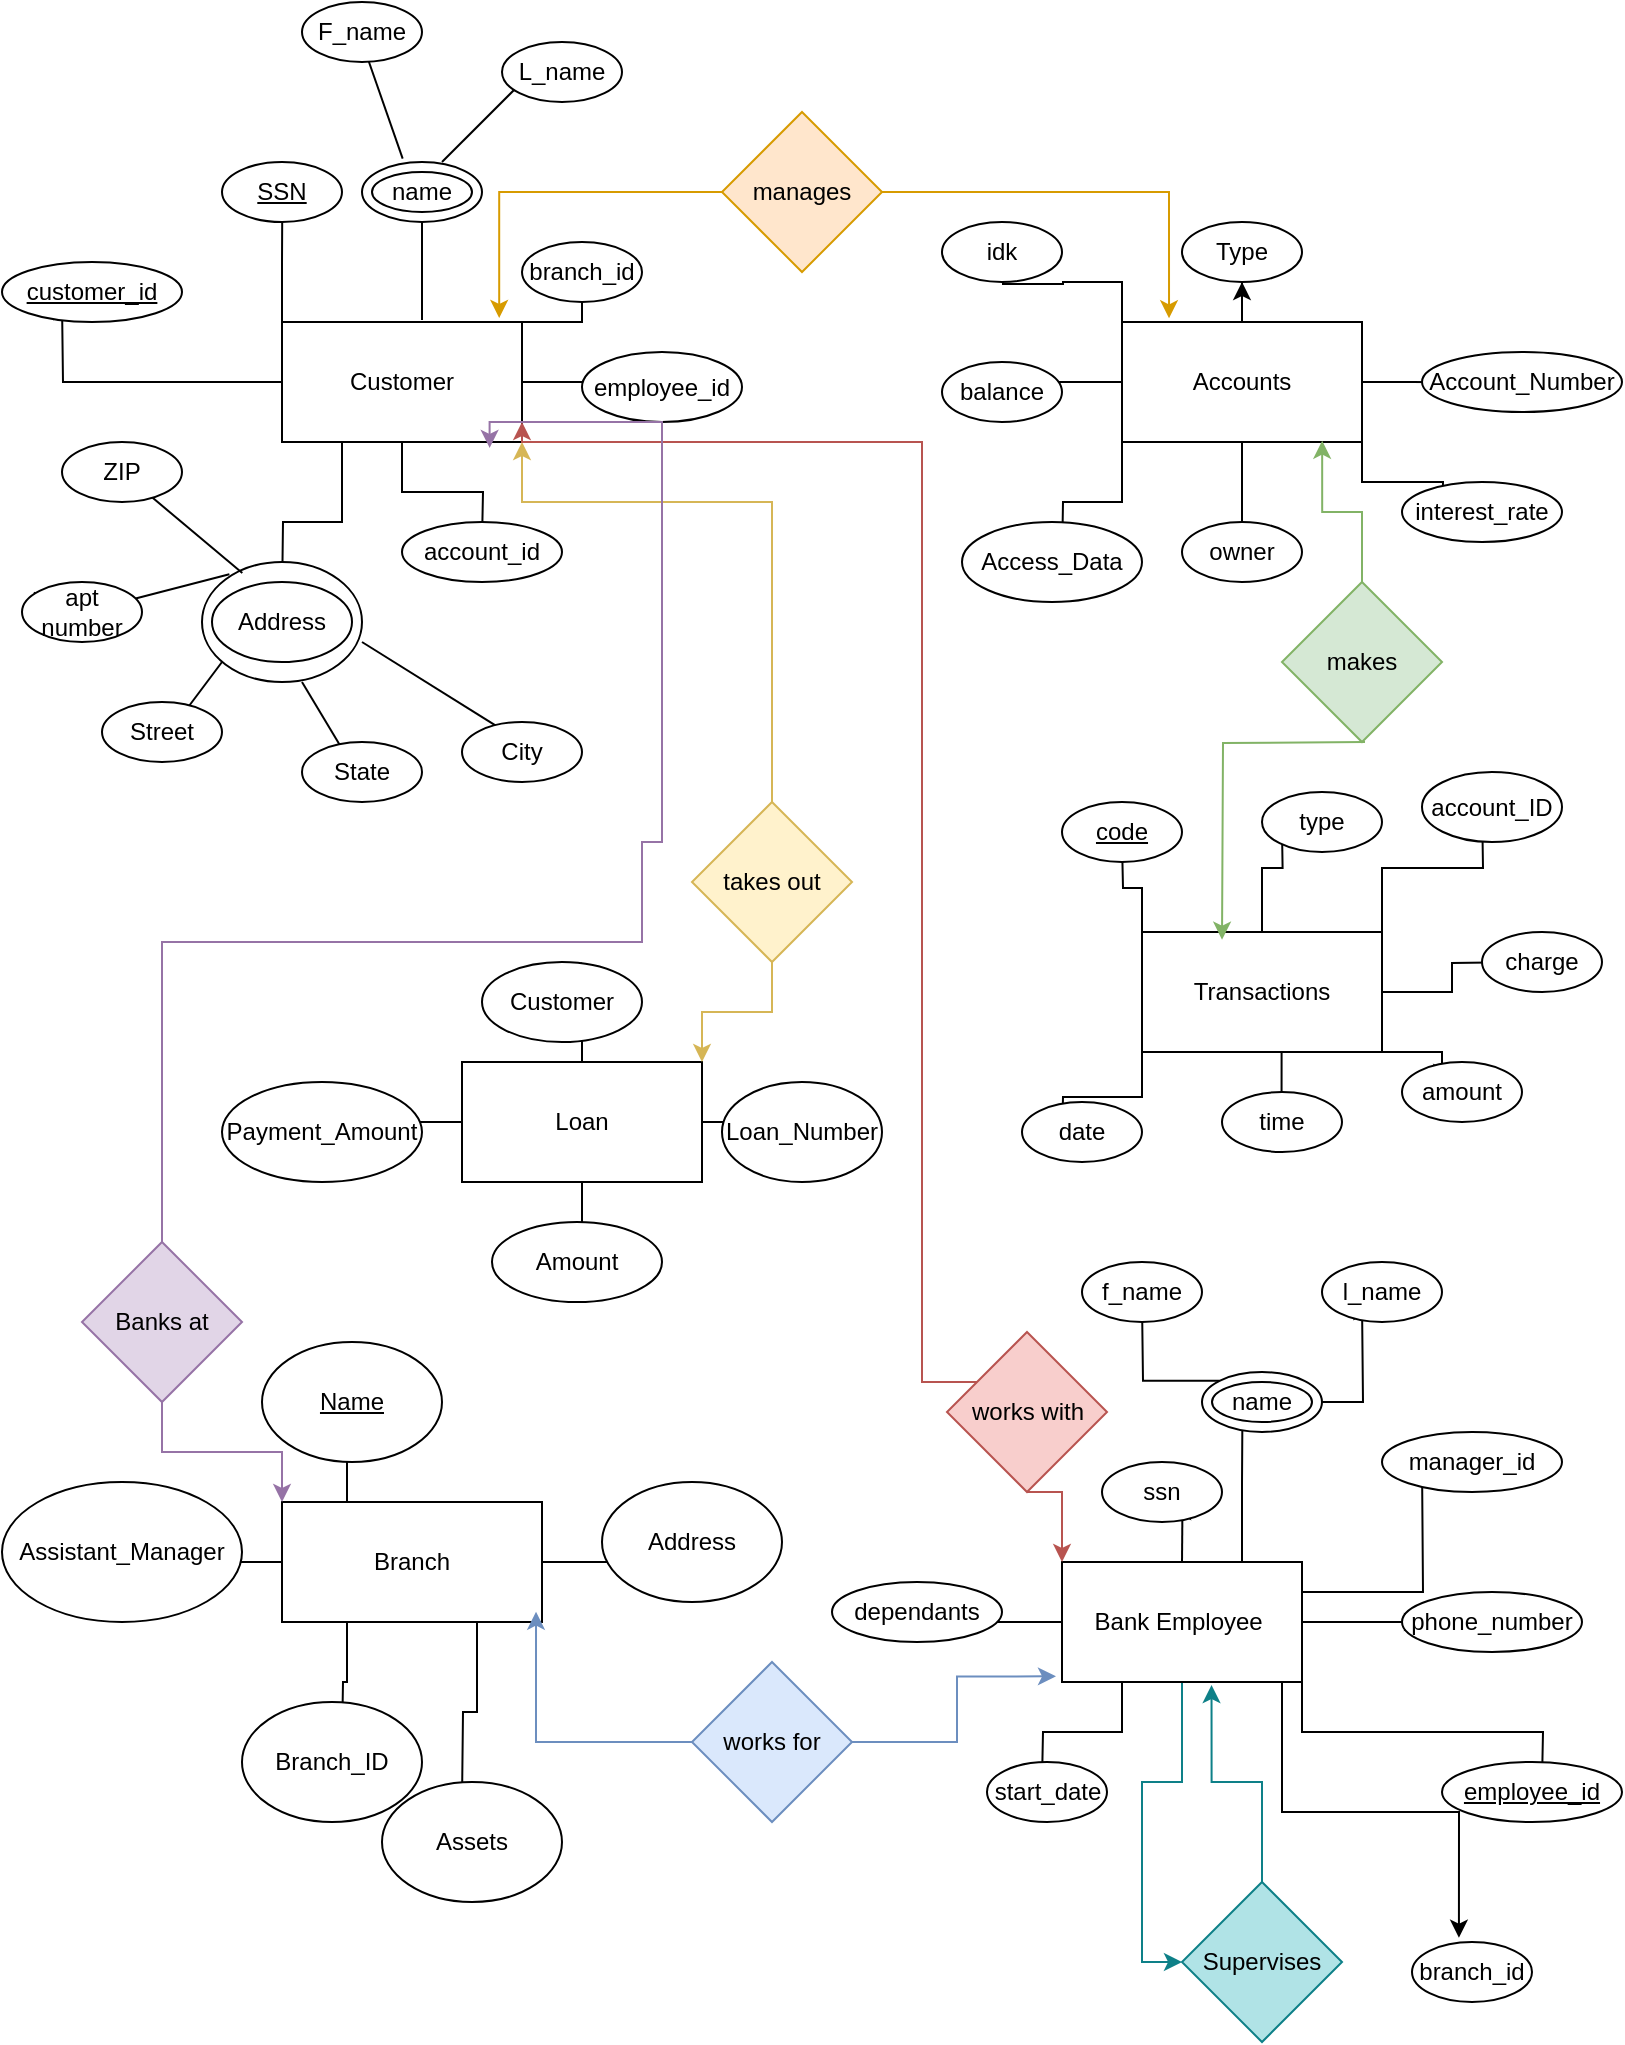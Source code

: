 <mxfile version="24.7.16">
  <diagram id="R2lEEEUBdFMjLlhIrx00" name="Page-1">
    <mxGraphModel dx="2246" dy="1334" grid="1" gridSize="10" guides="1" tooltips="1" connect="1" arrows="1" fold="1" page="1" pageScale="1" pageWidth="850" pageHeight="1100" math="0" shadow="0" extFonts="Permanent Marker^https://fonts.googleapis.com/css?family=Permanent+Marker">
      <root>
        <mxCell id="0" />
        <mxCell id="1" parent="0" />
        <mxCell id="5akL8J__5tLQ-3nfP9_9-7" style="edgeStyle=orthogonalEdgeStyle;rounded=0;orthogonalLoop=1;jettySize=auto;html=1;exitX=0;exitY=0;exitDx=0;exitDy=0;" parent="1" source="5akL8J__5tLQ-3nfP9_9-1" edge="1">
          <mxGeometry relative="1" as="geometry">
            <mxPoint x="140.143" y="170" as="targetPoint" />
          </mxGeometry>
        </mxCell>
        <mxCell id="5akL8J__5tLQ-3nfP9_9-18" style="edgeStyle=orthogonalEdgeStyle;rounded=0;orthogonalLoop=1;jettySize=auto;html=1;exitX=0.25;exitY=1;exitDx=0;exitDy=0;" parent="1" source="5akL8J__5tLQ-3nfP9_9-1" edge="1">
          <mxGeometry relative="1" as="geometry">
            <mxPoint x="140" y="370" as="targetPoint" />
          </mxGeometry>
        </mxCell>
        <mxCell id="1YIZdGSLFvmXqeBmiNaD-82" style="edgeStyle=orthogonalEdgeStyle;rounded=0;orthogonalLoop=1;jettySize=auto;html=1;exitX=0.5;exitY=1;exitDx=0;exitDy=0;" edge="1" parent="1" source="5akL8J__5tLQ-3nfP9_9-1">
          <mxGeometry relative="1" as="geometry">
            <mxPoint x="240" y="340" as="targetPoint" />
          </mxGeometry>
        </mxCell>
        <mxCell id="1YIZdGSLFvmXqeBmiNaD-84" style="edgeStyle=orthogonalEdgeStyle;rounded=0;orthogonalLoop=1;jettySize=auto;html=1;exitX=0;exitY=0.5;exitDx=0;exitDy=0;" edge="1" parent="1" source="5akL8J__5tLQ-3nfP9_9-1">
          <mxGeometry relative="1" as="geometry">
            <mxPoint x="30" y="220" as="targetPoint" />
          </mxGeometry>
        </mxCell>
        <mxCell id="1YIZdGSLFvmXqeBmiNaD-86" style="edgeStyle=orthogonalEdgeStyle;rounded=0;orthogonalLoop=1;jettySize=auto;html=1;exitX=1;exitY=0;exitDx=0;exitDy=0;" edge="1" parent="1" source="5akL8J__5tLQ-3nfP9_9-1">
          <mxGeometry relative="1" as="geometry">
            <mxPoint x="290" y="210" as="targetPoint" />
          </mxGeometry>
        </mxCell>
        <mxCell id="1YIZdGSLFvmXqeBmiNaD-88" style="edgeStyle=orthogonalEdgeStyle;rounded=0;orthogonalLoop=1;jettySize=auto;html=1;exitX=1;exitY=0.5;exitDx=0;exitDy=0;" edge="1" parent="1" source="5akL8J__5tLQ-3nfP9_9-1">
          <mxGeometry relative="1" as="geometry">
            <mxPoint x="320" y="259.818" as="targetPoint" />
          </mxGeometry>
        </mxCell>
        <mxCell id="5akL8J__5tLQ-3nfP9_9-1" value="Customer" style="rounded=0;whiteSpace=wrap;html=1;" parent="1" vertex="1">
          <mxGeometry x="140" y="230" width="120" height="60" as="geometry" />
        </mxCell>
        <mxCell id="1YIZdGSLFvmXqeBmiNaD-19" style="edgeStyle=orthogonalEdgeStyle;rounded=0;orthogonalLoop=1;jettySize=auto;html=1;exitX=0.5;exitY=0;exitDx=0;exitDy=0;" edge="1" parent="1" source="5akL8J__5tLQ-3nfP9_9-17">
          <mxGeometry relative="1" as="geometry">
            <mxPoint x="620.043" y="190" as="targetPoint" />
          </mxGeometry>
        </mxCell>
        <mxCell id="1YIZdGSLFvmXqeBmiNaD-20" style="edgeStyle=orthogonalEdgeStyle;rounded=0;orthogonalLoop=1;jettySize=auto;html=1;exitX=1;exitY=0.5;exitDx=0;exitDy=0;" edge="1" parent="1" source="5akL8J__5tLQ-3nfP9_9-2">
          <mxGeometry relative="1" as="geometry">
            <mxPoint x="730" y="260.149" as="targetPoint" />
          </mxGeometry>
        </mxCell>
        <mxCell id="1YIZdGSLFvmXqeBmiNaD-22" style="edgeStyle=orthogonalEdgeStyle;rounded=0;orthogonalLoop=1;jettySize=auto;html=1;exitX=1;exitY=1;exitDx=0;exitDy=0;" edge="1" parent="1" source="5akL8J__5tLQ-3nfP9_9-2">
          <mxGeometry relative="1" as="geometry">
            <mxPoint x="720" y="330" as="targetPoint" />
          </mxGeometry>
        </mxCell>
        <mxCell id="1YIZdGSLFvmXqeBmiNaD-23" style="edgeStyle=orthogonalEdgeStyle;rounded=0;orthogonalLoop=1;jettySize=auto;html=1;exitX=0;exitY=0.5;exitDx=0;exitDy=0;" edge="1" parent="1" source="5akL8J__5tLQ-3nfP9_9-2">
          <mxGeometry relative="1" as="geometry">
            <mxPoint x="500" y="260.149" as="targetPoint" />
          </mxGeometry>
        </mxCell>
        <mxCell id="1YIZdGSLFvmXqeBmiNaD-24" style="edgeStyle=orthogonalEdgeStyle;rounded=0;orthogonalLoop=1;jettySize=auto;html=1;exitX=0;exitY=1;exitDx=0;exitDy=0;" edge="1" parent="1" source="5akL8J__5tLQ-3nfP9_9-2">
          <mxGeometry relative="1" as="geometry">
            <mxPoint x="530" y="350" as="targetPoint" />
          </mxGeometry>
        </mxCell>
        <mxCell id="1YIZdGSLFvmXqeBmiNaD-35" style="edgeStyle=orthogonalEdgeStyle;rounded=0;orthogonalLoop=1;jettySize=auto;html=1;exitX=0;exitY=0;exitDx=0;exitDy=0;" edge="1" parent="1" source="5akL8J__5tLQ-3nfP9_9-2">
          <mxGeometry relative="1" as="geometry">
            <mxPoint x="500" y="190" as="targetPoint" />
          </mxGeometry>
        </mxCell>
        <mxCell id="5akL8J__5tLQ-3nfP9_9-2" value="Accounts" style="rounded=0;whiteSpace=wrap;html=1;" parent="1" vertex="1">
          <mxGeometry x="560" y="230" width="120" height="60" as="geometry" />
        </mxCell>
        <mxCell id="1YIZdGSLFvmXqeBmiNaD-37" style="edgeStyle=orthogonalEdgeStyle;rounded=0;orthogonalLoop=1;jettySize=auto;html=1;exitX=0.5;exitY=0;exitDx=0;exitDy=0;" edge="1" parent="1" source="5akL8J__5tLQ-3nfP9_9-3">
          <mxGeometry relative="1" as="geometry">
            <mxPoint x="639.774" y="470" as="targetPoint" />
          </mxGeometry>
        </mxCell>
        <mxCell id="1YIZdGSLFvmXqeBmiNaD-38" style="edgeStyle=orthogonalEdgeStyle;rounded=0;orthogonalLoop=1;jettySize=auto;html=1;exitX=1;exitY=0.5;exitDx=0;exitDy=0;" edge="1" parent="1" source="5akL8J__5tLQ-3nfP9_9-3">
          <mxGeometry relative="1" as="geometry">
            <mxPoint x="760" y="549.968" as="targetPoint" />
          </mxGeometry>
        </mxCell>
        <mxCell id="1YIZdGSLFvmXqeBmiNaD-39" style="edgeStyle=orthogonalEdgeStyle;rounded=0;orthogonalLoop=1;jettySize=auto;html=1;exitX=0.5;exitY=1;exitDx=0;exitDy=0;" edge="1" parent="1" source="5akL8J__5tLQ-3nfP9_9-3">
          <mxGeometry relative="1" as="geometry">
            <mxPoint x="639.774" y="630.0" as="targetPoint" />
          </mxGeometry>
        </mxCell>
        <mxCell id="1YIZdGSLFvmXqeBmiNaD-41" style="edgeStyle=orthogonalEdgeStyle;rounded=0;orthogonalLoop=1;jettySize=auto;html=1;exitX=0;exitY=0;exitDx=0;exitDy=0;" edge="1" parent="1" source="5akL8J__5tLQ-3nfP9_9-3">
          <mxGeometry relative="1" as="geometry">
            <mxPoint x="560" y="490" as="targetPoint" />
          </mxGeometry>
        </mxCell>
        <mxCell id="1YIZdGSLFvmXqeBmiNaD-42" style="edgeStyle=orthogonalEdgeStyle;rounded=0;orthogonalLoop=1;jettySize=auto;html=1;exitX=1;exitY=0;exitDx=0;exitDy=0;" edge="1" parent="1" source="5akL8J__5tLQ-3nfP9_9-3">
          <mxGeometry relative="1" as="geometry">
            <mxPoint x="740" y="470" as="targetPoint" />
          </mxGeometry>
        </mxCell>
        <mxCell id="1YIZdGSLFvmXqeBmiNaD-47" style="edgeStyle=orthogonalEdgeStyle;rounded=0;orthogonalLoop=1;jettySize=auto;html=1;exitX=1;exitY=1;exitDx=0;exitDy=0;" edge="1" parent="1" source="5akL8J__5tLQ-3nfP9_9-3">
          <mxGeometry relative="1" as="geometry">
            <mxPoint x="720" y="610" as="targetPoint" />
          </mxGeometry>
        </mxCell>
        <mxCell id="1YIZdGSLFvmXqeBmiNaD-50" style="edgeStyle=orthogonalEdgeStyle;rounded=0;orthogonalLoop=1;jettySize=auto;html=1;exitX=0;exitY=1;exitDx=0;exitDy=0;" edge="1" parent="1" source="5akL8J__5tLQ-3nfP9_9-3">
          <mxGeometry relative="1" as="geometry">
            <mxPoint x="530" y="640" as="targetPoint" />
          </mxGeometry>
        </mxCell>
        <mxCell id="5akL8J__5tLQ-3nfP9_9-3" value="Transactions" style="rounded=0;whiteSpace=wrap;html=1;" parent="1" vertex="1">
          <mxGeometry x="570" y="535" width="120" height="60" as="geometry" />
        </mxCell>
        <mxCell id="1YIZdGSLFvmXqeBmiNaD-11" style="edgeStyle=orthogonalEdgeStyle;rounded=0;orthogonalLoop=1;jettySize=auto;html=1;exitX=0.5;exitY=0;exitDx=0;exitDy=0;" edge="1" parent="1" source="5akL8J__5tLQ-3nfP9_9-4">
          <mxGeometry relative="1" as="geometry">
            <mxPoint x="289.814" y="550" as="targetPoint" />
          </mxGeometry>
        </mxCell>
        <mxCell id="1YIZdGSLFvmXqeBmiNaD-13" style="edgeStyle=orthogonalEdgeStyle;rounded=0;orthogonalLoop=1;jettySize=auto;html=1;exitX=1;exitY=0.5;exitDx=0;exitDy=0;" edge="1" parent="1" source="5akL8J__5tLQ-3nfP9_9-4">
          <mxGeometry relative="1" as="geometry">
            <mxPoint x="400" y="629.789" as="targetPoint" />
          </mxGeometry>
        </mxCell>
        <mxCell id="1YIZdGSLFvmXqeBmiNaD-15" style="edgeStyle=orthogonalEdgeStyle;rounded=0;orthogonalLoop=1;jettySize=auto;html=1;exitX=0.5;exitY=1;exitDx=0;exitDy=0;" edge="1" parent="1" source="5akL8J__5tLQ-3nfP9_9-4">
          <mxGeometry relative="1" as="geometry">
            <mxPoint x="289.765" y="710" as="targetPoint" />
          </mxGeometry>
        </mxCell>
        <mxCell id="1YIZdGSLFvmXqeBmiNaD-17" style="edgeStyle=orthogonalEdgeStyle;rounded=0;orthogonalLoop=1;jettySize=auto;html=1;exitX=0;exitY=0.5;exitDx=0;exitDy=0;" edge="1" parent="1" source="5akL8J__5tLQ-3nfP9_9-4">
          <mxGeometry relative="1" as="geometry">
            <mxPoint x="180" y="630.143" as="targetPoint" />
          </mxGeometry>
        </mxCell>
        <mxCell id="5akL8J__5tLQ-3nfP9_9-4" value="Loan" style="rounded=0;whiteSpace=wrap;html=1;" parent="1" vertex="1">
          <mxGeometry x="230" y="600" width="120" height="60" as="geometry" />
        </mxCell>
        <mxCell id="1YIZdGSLFvmXqeBmiNaD-1" style="edgeStyle=orthogonalEdgeStyle;rounded=0;orthogonalLoop=1;jettySize=auto;html=1;exitX=0.25;exitY=1;exitDx=0;exitDy=0;" edge="1" parent="1" source="5akL8J__5tLQ-3nfP9_9-5">
          <mxGeometry relative="1" as="geometry">
            <mxPoint x="170" y="940" as="targetPoint" />
          </mxGeometry>
        </mxCell>
        <mxCell id="1YIZdGSLFvmXqeBmiNaD-3" style="edgeStyle=orthogonalEdgeStyle;rounded=0;orthogonalLoop=1;jettySize=auto;html=1;exitX=0.75;exitY=1;exitDx=0;exitDy=0;" edge="1" parent="1" source="5akL8J__5tLQ-3nfP9_9-5">
          <mxGeometry relative="1" as="geometry">
            <mxPoint x="230" y="970" as="targetPoint" />
          </mxGeometry>
        </mxCell>
        <mxCell id="1YIZdGSLFvmXqeBmiNaD-5" style="edgeStyle=orthogonalEdgeStyle;rounded=0;orthogonalLoop=1;jettySize=auto;html=1;exitX=0.25;exitY=0;exitDx=0;exitDy=0;" edge="1" parent="1" source="5akL8J__5tLQ-3nfP9_9-5">
          <mxGeometry relative="1" as="geometry">
            <mxPoint x="169.814" y="770.0" as="targetPoint" />
          </mxGeometry>
        </mxCell>
        <mxCell id="1YIZdGSLFvmXqeBmiNaD-7" style="edgeStyle=orthogonalEdgeStyle;rounded=0;orthogonalLoop=1;jettySize=auto;html=1;exitX=1;exitY=0.5;exitDx=0;exitDy=0;" edge="1" parent="1" source="5akL8J__5tLQ-3nfP9_9-5">
          <mxGeometry relative="1" as="geometry">
            <mxPoint x="320" y="849.977" as="targetPoint" />
          </mxGeometry>
        </mxCell>
        <mxCell id="1YIZdGSLFvmXqeBmiNaD-9" style="edgeStyle=orthogonalEdgeStyle;rounded=0;orthogonalLoop=1;jettySize=auto;html=1;exitX=0;exitY=0.5;exitDx=0;exitDy=0;" edge="1" parent="1" source="5akL8J__5tLQ-3nfP9_9-5">
          <mxGeometry relative="1" as="geometry">
            <mxPoint x="90" y="849.905" as="targetPoint" />
          </mxGeometry>
        </mxCell>
        <mxCell id="5akL8J__5tLQ-3nfP9_9-5" value="Branch" style="rounded=0;whiteSpace=wrap;html=1;" parent="1" vertex="1">
          <mxGeometry x="140" y="820" width="130" height="60" as="geometry" />
        </mxCell>
        <mxCell id="1YIZdGSLFvmXqeBmiNaD-57" style="edgeStyle=orthogonalEdgeStyle;rounded=0;orthogonalLoop=1;jettySize=auto;html=1;exitX=0.75;exitY=0;exitDx=0;exitDy=0;" edge="1" parent="1" source="5akL8J__5tLQ-3nfP9_9-6">
          <mxGeometry relative="1" as="geometry">
            <mxPoint x="620.25" y="770" as="targetPoint" />
          </mxGeometry>
        </mxCell>
        <mxCell id="1YIZdGSLFvmXqeBmiNaD-58" style="edgeStyle=orthogonalEdgeStyle;rounded=0;orthogonalLoop=1;jettySize=auto;html=1;exitX=0.5;exitY=0;exitDx=0;exitDy=0;" edge="1" parent="1" source="5akL8J__5tLQ-3nfP9_9-6">
          <mxGeometry relative="1" as="geometry">
            <mxPoint x="590.25" y="820" as="targetPoint" />
          </mxGeometry>
        </mxCell>
        <mxCell id="1YIZdGSLFvmXqeBmiNaD-70" style="edgeStyle=orthogonalEdgeStyle;rounded=0;orthogonalLoop=1;jettySize=auto;html=1;exitX=1;exitY=0.25;exitDx=0;exitDy=0;" edge="1" parent="1" source="5akL8J__5tLQ-3nfP9_9-6">
          <mxGeometry relative="1" as="geometry">
            <mxPoint x="710" y="800" as="targetPoint" />
          </mxGeometry>
        </mxCell>
        <mxCell id="1YIZdGSLFvmXqeBmiNaD-73" style="edgeStyle=orthogonalEdgeStyle;rounded=0;orthogonalLoop=1;jettySize=auto;html=1;exitX=1;exitY=0.5;exitDx=0;exitDy=0;" edge="1" parent="1" source="5akL8J__5tLQ-3nfP9_9-6">
          <mxGeometry relative="1" as="geometry">
            <mxPoint x="710" y="880" as="targetPoint" />
          </mxGeometry>
        </mxCell>
        <mxCell id="1YIZdGSLFvmXqeBmiNaD-114" style="edgeStyle=orthogonalEdgeStyle;rounded=0;orthogonalLoop=1;jettySize=auto;html=1;exitX=1;exitY=1;exitDx=0;exitDy=0;" edge="1" parent="1" source="5akL8J__5tLQ-3nfP9_9-6">
          <mxGeometry relative="1" as="geometry">
            <mxPoint x="770" y="960" as="targetPoint" />
          </mxGeometry>
        </mxCell>
        <mxCell id="1YIZdGSLFvmXqeBmiNaD-120" style="edgeStyle=orthogonalEdgeStyle;rounded=0;orthogonalLoop=1;jettySize=auto;html=1;exitX=0;exitY=0.5;exitDx=0;exitDy=0;" edge="1" parent="1" source="5akL8J__5tLQ-3nfP9_9-6">
          <mxGeometry relative="1" as="geometry">
            <mxPoint x="470" y="879.849" as="targetPoint" />
          </mxGeometry>
        </mxCell>
        <mxCell id="1YIZdGSLFvmXqeBmiNaD-122" style="edgeStyle=orthogonalEdgeStyle;rounded=0;orthogonalLoop=1;jettySize=auto;html=1;exitX=0.25;exitY=1;exitDx=0;exitDy=0;" edge="1" parent="1" source="5akL8J__5tLQ-3nfP9_9-6">
          <mxGeometry relative="1" as="geometry">
            <mxPoint x="520" y="960" as="targetPoint" />
          </mxGeometry>
        </mxCell>
        <mxCell id="1YIZdGSLFvmXqeBmiNaD-123" style="edgeStyle=orthogonalEdgeStyle;rounded=0;orthogonalLoop=1;jettySize=auto;html=1;exitX=0.5;exitY=1;exitDx=0;exitDy=0;entryX=0;entryY=0.5;entryDx=0;entryDy=0;fillColor=#b0e3e6;strokeColor=#0e8088;" edge="1" parent="1" source="5akL8J__5tLQ-3nfP9_9-6" target="1YIZdGSLFvmXqeBmiNaD-117">
          <mxGeometry relative="1" as="geometry" />
        </mxCell>
        <mxCell id="5akL8J__5tLQ-3nfP9_9-6" value="Bank Employee&amp;nbsp;" style="rounded=0;whiteSpace=wrap;html=1;" parent="1" vertex="1">
          <mxGeometry x="530" y="850" width="120" height="60" as="geometry" />
        </mxCell>
        <mxCell id="5akL8J__5tLQ-3nfP9_9-9" value="&lt;u&gt;SSN&lt;/u&gt;" style="ellipse;whiteSpace=wrap;html=1;" parent="1" vertex="1">
          <mxGeometry x="110" y="150" width="60" height="30" as="geometry" />
        </mxCell>
        <mxCell id="5akL8J__5tLQ-3nfP9_9-10" value="" style="endArrow=none;html=1;rounded=0;" parent="1" edge="1">
          <mxGeometry width="50" height="50" relative="1" as="geometry">
            <mxPoint x="210" y="229" as="sourcePoint" />
            <mxPoint x="210" y="170" as="targetPoint" />
          </mxGeometry>
        </mxCell>
        <mxCell id="5akL8J__5tLQ-3nfP9_9-12" value="name" style="ellipse;whiteSpace=wrap;html=1;" parent="1" vertex="1">
          <mxGeometry x="180" y="150" width="60" height="30" as="geometry" />
        </mxCell>
        <mxCell id="5akL8J__5tLQ-3nfP9_9-13" value="" style="endArrow=none;html=1;rounded=0;" parent="1" edge="1">
          <mxGeometry width="50" height="50" relative="1" as="geometry">
            <mxPoint x="220" y="150" as="sourcePoint" />
            <mxPoint x="270" y="100" as="targetPoint" />
          </mxGeometry>
        </mxCell>
        <mxCell id="5akL8J__5tLQ-3nfP9_9-14" value="" style="endArrow=none;html=1;rounded=0;exitX=0.339;exitY=-0.056;exitDx=0;exitDy=0;exitPerimeter=0;" parent="1" source="5akL8J__5tLQ-3nfP9_9-12" edge="1">
          <mxGeometry width="50" height="50" relative="1" as="geometry">
            <mxPoint x="190" y="150" as="sourcePoint" />
            <mxPoint x="180" y="90" as="targetPoint" />
          </mxGeometry>
        </mxCell>
        <mxCell id="5akL8J__5tLQ-3nfP9_9-16" value="F_name" style="ellipse;whiteSpace=wrap;html=1;" parent="1" vertex="1">
          <mxGeometry x="150" y="70" width="60" height="30" as="geometry" />
        </mxCell>
        <mxCell id="5akL8J__5tLQ-3nfP9_9-19" value="Address" style="ellipse;whiteSpace=wrap;html=1;" parent="1" vertex="1">
          <mxGeometry x="100" y="350" width="80" height="60" as="geometry" />
        </mxCell>
        <mxCell id="5akL8J__5tLQ-3nfP9_9-20" value="" style="endArrow=none;html=1;rounded=0;exitX=0.252;exitY=0.092;exitDx=0;exitDy=0;exitPerimeter=0;" parent="1" source="5akL8J__5tLQ-3nfP9_9-21" edge="1">
          <mxGeometry width="50" height="50" relative="1" as="geometry">
            <mxPoint x="60" y="370" as="sourcePoint" />
            <mxPoint x="60" y="310" as="targetPoint" />
          </mxGeometry>
        </mxCell>
        <mxCell id="5akL8J__5tLQ-3nfP9_9-22" value="" style="endArrow=none;html=1;rounded=0;exitX=0.252;exitY=0.092;exitDx=0;exitDy=0;exitPerimeter=0;" parent="1" source="5akL8J__5tLQ-3nfP9_9-19" target="5akL8J__5tLQ-3nfP9_9-21" edge="1">
          <mxGeometry width="50" height="50" relative="1" as="geometry">
            <mxPoint x="110" y="357" as="sourcePoint" />
            <mxPoint x="60" y="310" as="targetPoint" />
          </mxGeometry>
        </mxCell>
        <mxCell id="5akL8J__5tLQ-3nfP9_9-21" value="ZIP" style="ellipse;whiteSpace=wrap;html=1;" parent="1" vertex="1">
          <mxGeometry x="30" y="290" width="60" height="30" as="geometry" />
        </mxCell>
        <mxCell id="5akL8J__5tLQ-3nfP9_9-23" value="" style="endArrow=none;html=1;rounded=0;entryX=0.171;entryY=0.102;entryDx=0;entryDy=0;entryPerimeter=0;" parent="1" source="5akL8J__5tLQ-3nfP9_9-25" target="5akL8J__5tLQ-3nfP9_9-19" edge="1">
          <mxGeometry width="50" height="50" relative="1" as="geometry">
            <mxPoint x="40" y="380" as="sourcePoint" />
            <mxPoint x="90" y="365" as="targetPoint" />
          </mxGeometry>
        </mxCell>
        <mxCell id="5akL8J__5tLQ-3nfP9_9-26" value="" style="endArrow=none;html=1;rounded=0;entryX=0.098;entryY=0.175;entryDx=0;entryDy=0;entryPerimeter=0;" parent="1" target="5akL8J__5tLQ-3nfP9_9-25" edge="1">
          <mxGeometry width="50" height="50" relative="1" as="geometry">
            <mxPoint x="40" y="380" as="sourcePoint" />
            <mxPoint x="92" y="364" as="targetPoint" />
          </mxGeometry>
        </mxCell>
        <mxCell id="5akL8J__5tLQ-3nfP9_9-25" value="apt&lt;div&gt;number&lt;/div&gt;" style="ellipse;whiteSpace=wrap;html=1;" parent="1" vertex="1">
          <mxGeometry x="10" y="360" width="60" height="30" as="geometry" />
        </mxCell>
        <mxCell id="5akL8J__5tLQ-3nfP9_9-27" value="" style="endArrow=none;html=1;rounded=0;" parent="1" edge="1">
          <mxGeometry width="50" height="50" relative="1" as="geometry">
            <mxPoint x="80" y="440" as="sourcePoint" />
            <mxPoint x="110" y="400" as="targetPoint" />
          </mxGeometry>
        </mxCell>
        <mxCell id="5akL8J__5tLQ-3nfP9_9-28" value="Street" style="ellipse;whiteSpace=wrap;html=1;" parent="1" vertex="1">
          <mxGeometry x="50" y="420" width="60" height="30" as="geometry" />
        </mxCell>
        <mxCell id="5akL8J__5tLQ-3nfP9_9-29" value="" style="endArrow=none;html=1;rounded=0;" parent="1" edge="1">
          <mxGeometry width="50" height="50" relative="1" as="geometry">
            <mxPoint x="180" y="460" as="sourcePoint" />
            <mxPoint x="150" y="410" as="targetPoint" />
          </mxGeometry>
        </mxCell>
        <mxCell id="5akL8J__5tLQ-3nfP9_9-30" value="State" style="ellipse;whiteSpace=wrap;html=1;" parent="1" vertex="1">
          <mxGeometry x="150" y="440" width="60" height="30" as="geometry" />
        </mxCell>
        <mxCell id="5akL8J__5tLQ-3nfP9_9-31" value="" style="endArrow=none;html=1;rounded=0;" parent="1" edge="1">
          <mxGeometry width="50" height="50" relative="1" as="geometry">
            <mxPoint x="180" y="390" as="sourcePoint" />
            <mxPoint x="260" y="440" as="targetPoint" />
          </mxGeometry>
        </mxCell>
        <mxCell id="5akL8J__5tLQ-3nfP9_9-32" value="City" style="ellipse;whiteSpace=wrap;html=1;" parent="1" vertex="1">
          <mxGeometry x="230" y="430" width="60" height="30" as="geometry" />
        </mxCell>
        <mxCell id="1YIZdGSLFvmXqeBmiNaD-2" value="Branch_ID" style="ellipse;whiteSpace=wrap;html=1;" vertex="1" parent="1">
          <mxGeometry x="120" y="920" width="90" height="60" as="geometry" />
        </mxCell>
        <mxCell id="1YIZdGSLFvmXqeBmiNaD-4" value="Assets" style="ellipse;whiteSpace=wrap;html=1;" vertex="1" parent="1">
          <mxGeometry x="190" y="960" width="90" height="60" as="geometry" />
        </mxCell>
        <mxCell id="1YIZdGSLFvmXqeBmiNaD-6" value="&lt;u&gt;Name&lt;/u&gt;" style="ellipse;whiteSpace=wrap;html=1;" vertex="1" parent="1">
          <mxGeometry x="130" y="740" width="90" height="60" as="geometry" />
        </mxCell>
        <mxCell id="1YIZdGSLFvmXqeBmiNaD-8" value="Address" style="ellipse;whiteSpace=wrap;html=1;" vertex="1" parent="1">
          <mxGeometry x="300" y="810" width="90" height="60" as="geometry" />
        </mxCell>
        <mxCell id="1YIZdGSLFvmXqeBmiNaD-10" value="Assistant_Manager" style="ellipse;whiteSpace=wrap;html=1;" vertex="1" parent="1">
          <mxGeometry y="810" width="120" height="70" as="geometry" />
        </mxCell>
        <mxCell id="1YIZdGSLFvmXqeBmiNaD-12" value="Customer" style="ellipse;whiteSpace=wrap;html=1;" vertex="1" parent="1">
          <mxGeometry x="240" y="550" width="80" height="40" as="geometry" />
        </mxCell>
        <mxCell id="1YIZdGSLFvmXqeBmiNaD-14" value="Loan_Number" style="ellipse;whiteSpace=wrap;html=1;" vertex="1" parent="1">
          <mxGeometry x="360" y="610" width="80" height="50" as="geometry" />
        </mxCell>
        <mxCell id="1YIZdGSLFvmXqeBmiNaD-16" value="Amount" style="ellipse;whiteSpace=wrap;html=1;" vertex="1" parent="1">
          <mxGeometry x="245" y="680" width="85" height="40" as="geometry" />
        </mxCell>
        <mxCell id="1YIZdGSLFvmXqeBmiNaD-18" value="Payment_Amount" style="ellipse;whiteSpace=wrap;html=1;" vertex="1" parent="1">
          <mxGeometry x="110" y="610" width="100" height="50" as="geometry" />
        </mxCell>
        <mxCell id="1YIZdGSLFvmXqeBmiNaD-26" value="L_name" style="ellipse;whiteSpace=wrap;html=1;" vertex="1" parent="1">
          <mxGeometry x="250" y="90" width="60" height="30" as="geometry" />
        </mxCell>
        <mxCell id="1YIZdGSLFvmXqeBmiNaD-27" value="" style="edgeStyle=orthogonalEdgeStyle;rounded=0;orthogonalLoop=1;jettySize=auto;html=1;exitX=0.5;exitY=0;exitDx=0;exitDy=0;" edge="1" parent="1" source="5akL8J__5tLQ-3nfP9_9-2" target="5akL8J__5tLQ-3nfP9_9-17">
          <mxGeometry relative="1" as="geometry">
            <mxPoint x="620.043" y="190" as="targetPoint" />
            <mxPoint x="620" y="230" as="sourcePoint" />
          </mxGeometry>
        </mxCell>
        <mxCell id="5akL8J__5tLQ-3nfP9_9-17" value="Type" style="ellipse;whiteSpace=wrap;html=1;" parent="1" vertex="1">
          <mxGeometry x="590" y="180" width="60" height="30" as="geometry" />
        </mxCell>
        <mxCell id="1YIZdGSLFvmXqeBmiNaD-28" value="balance" style="ellipse;whiteSpace=wrap;html=1;" vertex="1" parent="1">
          <mxGeometry x="470" y="250" width="60" height="30" as="geometry" />
        </mxCell>
        <mxCell id="1YIZdGSLFvmXqeBmiNaD-29" value="Access_Data" style="ellipse;whiteSpace=wrap;html=1;" vertex="1" parent="1">
          <mxGeometry x="480" y="330" width="90" height="40" as="geometry" />
        </mxCell>
        <mxCell id="1YIZdGSLFvmXqeBmiNaD-31" value="" style="edgeStyle=orthogonalEdgeStyle;rounded=0;orthogonalLoop=1;jettySize=auto;html=1;exitX=0.5;exitY=1;exitDx=0;exitDy=0;" edge="1" parent="1" source="5akL8J__5tLQ-3nfP9_9-2">
          <mxGeometry relative="1" as="geometry">
            <mxPoint x="620" y="330" as="targetPoint" />
            <mxPoint x="620" y="290" as="sourcePoint" />
            <Array as="points">
              <mxPoint x="620" y="340" />
              <mxPoint x="620" y="340" />
            </Array>
          </mxGeometry>
        </mxCell>
        <mxCell id="1YIZdGSLFvmXqeBmiNaD-32" value="owner" style="ellipse;whiteSpace=wrap;html=1;" vertex="1" parent="1">
          <mxGeometry x="590" y="330" width="60" height="30" as="geometry" />
        </mxCell>
        <mxCell id="1YIZdGSLFvmXqeBmiNaD-33" value="Account_Number" style="ellipse;whiteSpace=wrap;html=1;" vertex="1" parent="1">
          <mxGeometry x="710" y="245" width="100" height="30" as="geometry" />
        </mxCell>
        <mxCell id="1YIZdGSLFvmXqeBmiNaD-34" value="interest_rate" style="ellipse;whiteSpace=wrap;html=1;" vertex="1" parent="1">
          <mxGeometry x="700" y="310" width="80" height="30" as="geometry" />
        </mxCell>
        <mxCell id="1YIZdGSLFvmXqeBmiNaD-36" value="idk" style="ellipse;whiteSpace=wrap;html=1;" vertex="1" parent="1">
          <mxGeometry x="470" y="180" width="60" height="30" as="geometry" />
        </mxCell>
        <mxCell id="1YIZdGSLFvmXqeBmiNaD-43" value="&lt;u&gt;code&lt;/u&gt;" style="ellipse;whiteSpace=wrap;html=1;" vertex="1" parent="1">
          <mxGeometry x="530" y="470" width="60" height="30" as="geometry" />
        </mxCell>
        <mxCell id="1YIZdGSLFvmXqeBmiNaD-44" value="account_ID" style="ellipse;whiteSpace=wrap;html=1;" vertex="1" parent="1">
          <mxGeometry x="710" y="455" width="70" height="35" as="geometry" />
        </mxCell>
        <mxCell id="1YIZdGSLFvmXqeBmiNaD-45" value="type" style="ellipse;whiteSpace=wrap;html=1;" vertex="1" parent="1">
          <mxGeometry x="630" y="465" width="60" height="30" as="geometry" />
        </mxCell>
        <mxCell id="1YIZdGSLFvmXqeBmiNaD-46" value="charge" style="ellipse;whiteSpace=wrap;html=1;" vertex="1" parent="1">
          <mxGeometry x="740" y="535" width="60" height="30" as="geometry" />
        </mxCell>
        <mxCell id="1YIZdGSLFvmXqeBmiNaD-48" value="amount" style="ellipse;whiteSpace=wrap;html=1;" vertex="1" parent="1">
          <mxGeometry x="700" y="600" width="60" height="30" as="geometry" />
        </mxCell>
        <mxCell id="1YIZdGSLFvmXqeBmiNaD-49" value="time" style="ellipse;whiteSpace=wrap;html=1;" vertex="1" parent="1">
          <mxGeometry x="610" y="615" width="60" height="30" as="geometry" />
        </mxCell>
        <mxCell id="1YIZdGSLFvmXqeBmiNaD-51" value="date" style="ellipse;whiteSpace=wrap;html=1;" vertex="1" parent="1">
          <mxGeometry x="510" y="620" width="60" height="30" as="geometry" />
        </mxCell>
        <mxCell id="1YIZdGSLFvmXqeBmiNaD-62" value="ssn" style="ellipse;whiteSpace=wrap;html=1;" vertex="1" parent="1">
          <mxGeometry x="550" y="800" width="60" height="30" as="geometry" />
        </mxCell>
        <mxCell id="1YIZdGSLFvmXqeBmiNaD-65" style="edgeStyle=orthogonalEdgeStyle;rounded=0;orthogonalLoop=1;jettySize=auto;html=1;exitX=0;exitY=0;exitDx=0;exitDy=0;" edge="1" parent="1" source="1YIZdGSLFvmXqeBmiNaD-63">
          <mxGeometry relative="1" as="geometry">
            <mxPoint x="570" y="720" as="targetPoint" />
          </mxGeometry>
        </mxCell>
        <mxCell id="1YIZdGSLFvmXqeBmiNaD-68" style="edgeStyle=orthogonalEdgeStyle;rounded=0;orthogonalLoop=1;jettySize=auto;html=1;exitX=1;exitY=0.5;exitDx=0;exitDy=0;" edge="1" parent="1" source="1YIZdGSLFvmXqeBmiNaD-63">
          <mxGeometry relative="1" as="geometry">
            <mxPoint x="680" y="720" as="targetPoint" />
          </mxGeometry>
        </mxCell>
        <mxCell id="1YIZdGSLFvmXqeBmiNaD-63" value="name" style="ellipse;whiteSpace=wrap;html=1;" vertex="1" parent="1">
          <mxGeometry x="600" y="755" width="60" height="30" as="geometry" />
        </mxCell>
        <mxCell id="1YIZdGSLFvmXqeBmiNaD-66" value="f_name" style="ellipse;whiteSpace=wrap;html=1;" vertex="1" parent="1">
          <mxGeometry x="540" y="700" width="60" height="30" as="geometry" />
        </mxCell>
        <mxCell id="1YIZdGSLFvmXqeBmiNaD-67" value="l_name" style="ellipse;whiteSpace=wrap;html=1;" vertex="1" parent="1">
          <mxGeometry x="660" y="700" width="60" height="30" as="geometry" />
        </mxCell>
        <mxCell id="1YIZdGSLFvmXqeBmiNaD-71" value="manager_id" style="ellipse;whiteSpace=wrap;html=1;" vertex="1" parent="1">
          <mxGeometry x="690" y="785" width="90" height="30" as="geometry" />
        </mxCell>
        <mxCell id="1YIZdGSLFvmXqeBmiNaD-74" value="phone_number" style="ellipse;whiteSpace=wrap;html=1;" vertex="1" parent="1">
          <mxGeometry x="700" y="865" width="90" height="30" as="geometry" />
        </mxCell>
        <mxCell id="1YIZdGSLFvmXqeBmiNaD-75" value="&lt;u&gt;employee_id&lt;/u&gt;" style="ellipse;whiteSpace=wrap;html=1;" vertex="1" parent="1">
          <mxGeometry x="720" y="950" width="90" height="30" as="geometry" />
        </mxCell>
        <mxCell id="1YIZdGSLFvmXqeBmiNaD-76" value="name" style="ellipse;whiteSpace=wrap;html=1;" vertex="1" parent="1">
          <mxGeometry x="605" y="760" width="50" height="20" as="geometry" />
        </mxCell>
        <mxCell id="1YIZdGSLFvmXqeBmiNaD-77" value="name" style="ellipse;whiteSpace=wrap;html=1;" vertex="1" parent="1">
          <mxGeometry x="185" y="155" width="50" height="20" as="geometry" />
        </mxCell>
        <mxCell id="1YIZdGSLFvmXqeBmiNaD-78" value="Address" style="ellipse;whiteSpace=wrap;html=1;" vertex="1" parent="1">
          <mxGeometry x="105" y="360" width="70" height="40" as="geometry" />
        </mxCell>
        <mxCell id="1YIZdGSLFvmXqeBmiNaD-79" value="branch_id" style="ellipse;whiteSpace=wrap;html=1;" vertex="1" parent="1">
          <mxGeometry x="705" y="1040" width="60" height="30" as="geometry" />
        </mxCell>
        <mxCell id="1YIZdGSLFvmXqeBmiNaD-81" value="dependants" style="ellipse;whiteSpace=wrap;html=1;" vertex="1" parent="1">
          <mxGeometry x="415" y="860" width="85" height="30" as="geometry" />
        </mxCell>
        <mxCell id="1YIZdGSLFvmXqeBmiNaD-83" value="account_id" style="ellipse;whiteSpace=wrap;html=1;" vertex="1" parent="1">
          <mxGeometry x="200" y="330" width="80" height="30" as="geometry" />
        </mxCell>
        <mxCell id="1YIZdGSLFvmXqeBmiNaD-85" value="&lt;u&gt;customer_id&lt;/u&gt;" style="ellipse;whiteSpace=wrap;html=1;" vertex="1" parent="1">
          <mxGeometry y="200" width="90" height="30" as="geometry" />
        </mxCell>
        <mxCell id="1YIZdGSLFvmXqeBmiNaD-87" value="branch_id" style="ellipse;whiteSpace=wrap;html=1;" vertex="1" parent="1">
          <mxGeometry x="260" y="190" width="60" height="30" as="geometry" />
        </mxCell>
        <mxCell id="1YIZdGSLFvmXqeBmiNaD-89" value="employee_id" style="ellipse;whiteSpace=wrap;html=1;" vertex="1" parent="1">
          <mxGeometry x="290" y="245" width="80" height="35" as="geometry" />
        </mxCell>
        <mxCell id="1YIZdGSLFvmXqeBmiNaD-90" value="manages" style="rhombus;whiteSpace=wrap;html=1;fillColor=#ffe6cc;strokeColor=#d79b00;" vertex="1" parent="1">
          <mxGeometry x="360" y="125" width="80" height="80" as="geometry" />
        </mxCell>
        <mxCell id="1YIZdGSLFvmXqeBmiNaD-91" style="edgeStyle=orthogonalEdgeStyle;rounded=0;orthogonalLoop=1;jettySize=auto;html=1;exitX=0;exitY=0.5;exitDx=0;exitDy=0;entryX=0.905;entryY=-0.034;entryDx=0;entryDy=0;entryPerimeter=0;fillColor=#ffe6cc;strokeColor=#d79b00;" edge="1" parent="1" source="1YIZdGSLFvmXqeBmiNaD-90" target="5akL8J__5tLQ-3nfP9_9-1">
          <mxGeometry relative="1" as="geometry" />
        </mxCell>
        <mxCell id="1YIZdGSLFvmXqeBmiNaD-92" style="edgeStyle=orthogonalEdgeStyle;rounded=0;orthogonalLoop=1;jettySize=auto;html=1;exitX=1;exitY=0.5;exitDx=0;exitDy=0;entryX=0.196;entryY=-0.031;entryDx=0;entryDy=0;entryPerimeter=0;fillColor=#ffe6cc;strokeColor=#d79b00;" edge="1" parent="1" source="1YIZdGSLFvmXqeBmiNaD-90" target="5akL8J__5tLQ-3nfP9_9-2">
          <mxGeometry relative="1" as="geometry" />
        </mxCell>
        <mxCell id="1YIZdGSLFvmXqeBmiNaD-95" style="edgeStyle=orthogonalEdgeStyle;rounded=0;orthogonalLoop=1;jettySize=auto;html=1;exitX=0.5;exitY=0;exitDx=0;exitDy=0;entryX=1;entryY=1;entryDx=0;entryDy=0;fillColor=#fff2cc;strokeColor=#d6b656;" edge="1" parent="1" source="1YIZdGSLFvmXqeBmiNaD-93" target="5akL8J__5tLQ-3nfP9_9-1">
          <mxGeometry relative="1" as="geometry">
            <Array as="points">
              <mxPoint x="385" y="320" />
              <mxPoint x="260" y="320" />
            </Array>
          </mxGeometry>
        </mxCell>
        <mxCell id="1YIZdGSLFvmXqeBmiNaD-96" style="edgeStyle=orthogonalEdgeStyle;rounded=0;orthogonalLoop=1;jettySize=auto;html=1;exitX=0.5;exitY=1;exitDx=0;exitDy=0;entryX=1;entryY=0;entryDx=0;entryDy=0;fillColor=#fff2cc;strokeColor=#d6b656;" edge="1" parent="1" source="1YIZdGSLFvmXqeBmiNaD-93" target="5akL8J__5tLQ-3nfP9_9-4">
          <mxGeometry relative="1" as="geometry" />
        </mxCell>
        <mxCell id="1YIZdGSLFvmXqeBmiNaD-93" value="takes out" style="rhombus;whiteSpace=wrap;html=1;fillColor=#fff2cc;strokeColor=#d6b656;" vertex="1" parent="1">
          <mxGeometry x="345" y="470" width="80" height="80" as="geometry" />
        </mxCell>
        <mxCell id="1YIZdGSLFvmXqeBmiNaD-98" style="edgeStyle=orthogonalEdgeStyle;rounded=0;orthogonalLoop=1;jettySize=auto;html=1;exitX=0.5;exitY=1;exitDx=0;exitDy=0;entryX=0;entryY=0;entryDx=0;entryDy=0;fillColor=#f8cecc;strokeColor=#b85450;" edge="1" parent="1" source="1YIZdGSLFvmXqeBmiNaD-97" target="5akL8J__5tLQ-3nfP9_9-6">
          <mxGeometry relative="1" as="geometry" />
        </mxCell>
        <mxCell id="1YIZdGSLFvmXqeBmiNaD-99" style="edgeStyle=orthogonalEdgeStyle;rounded=0;orthogonalLoop=1;jettySize=auto;html=1;exitX=0.5;exitY=0;exitDx=0;exitDy=0;fillColor=#f8cecc;strokeColor=#b85450;" edge="1" parent="1" source="1YIZdGSLFvmXqeBmiNaD-97">
          <mxGeometry relative="1" as="geometry">
            <mxPoint x="260" y="280" as="targetPoint" />
            <Array as="points">
              <mxPoint x="460" y="760" />
              <mxPoint x="460" y="290" />
              <mxPoint x="260" y="290" />
            </Array>
          </mxGeometry>
        </mxCell>
        <mxCell id="1YIZdGSLFvmXqeBmiNaD-97" value="works with" style="rhombus;whiteSpace=wrap;html=1;fillColor=#f8cecc;strokeColor=#b85450;" vertex="1" parent="1">
          <mxGeometry x="472.5" y="735" width="80" height="80" as="geometry" />
        </mxCell>
        <mxCell id="1YIZdGSLFvmXqeBmiNaD-102" style="edgeStyle=orthogonalEdgeStyle;rounded=0;orthogonalLoop=1;jettySize=auto;html=1;exitX=0.5;exitY=1;exitDx=0;exitDy=0;entryX=0;entryY=0;entryDx=0;entryDy=0;fillColor=#e1d5e7;strokeColor=#9673a6;" edge="1" parent="1" source="1YIZdGSLFvmXqeBmiNaD-100" target="5akL8J__5tLQ-3nfP9_9-5">
          <mxGeometry relative="1" as="geometry" />
        </mxCell>
        <mxCell id="1YIZdGSLFvmXqeBmiNaD-103" style="edgeStyle=orthogonalEdgeStyle;rounded=0;orthogonalLoop=1;jettySize=auto;html=1;exitX=0.5;exitY=0;exitDx=0;exitDy=0;entryX=0.865;entryY=1.049;entryDx=0;entryDy=0;entryPerimeter=0;fillColor=#e1d5e7;strokeColor=#9673a6;" edge="1" parent="1" source="1YIZdGSLFvmXqeBmiNaD-100" target="5akL8J__5tLQ-3nfP9_9-1">
          <mxGeometry relative="1" as="geometry">
            <mxPoint x="320" y="330" as="targetPoint" />
            <Array as="points">
              <mxPoint x="80" y="540" />
              <mxPoint x="320" y="540" />
              <mxPoint x="320" y="490" />
              <mxPoint x="330" y="490" />
              <mxPoint x="330" y="280" />
              <mxPoint x="244" y="280" />
            </Array>
          </mxGeometry>
        </mxCell>
        <mxCell id="1YIZdGSLFvmXqeBmiNaD-100" value="Banks at" style="rhombus;whiteSpace=wrap;html=1;fillColor=#e1d5e7;strokeColor=#9673a6;" vertex="1" parent="1">
          <mxGeometry x="40" y="690" width="80" height="80" as="geometry" />
        </mxCell>
        <mxCell id="1YIZdGSLFvmXqeBmiNaD-105" value="makes" style="rhombus;whiteSpace=wrap;html=1;fillColor=#d5e8d4;strokeColor=#82b366;" vertex="1" parent="1">
          <mxGeometry x="640" y="360" width="80" height="80" as="geometry" />
        </mxCell>
        <mxCell id="1YIZdGSLFvmXqeBmiNaD-107" style="edgeStyle=orthogonalEdgeStyle;rounded=0;orthogonalLoop=1;jettySize=auto;html=1;exitX=0.5;exitY=0;exitDx=0;exitDy=0;entryX=0.834;entryY=0.989;entryDx=0;entryDy=0;entryPerimeter=0;fillColor=#d5e8d4;strokeColor=#82b366;" edge="1" parent="1" source="1YIZdGSLFvmXqeBmiNaD-105" target="5akL8J__5tLQ-3nfP9_9-2">
          <mxGeometry relative="1" as="geometry" />
        </mxCell>
        <mxCell id="1YIZdGSLFvmXqeBmiNaD-108" style="edgeStyle=orthogonalEdgeStyle;rounded=0;orthogonalLoop=1;jettySize=auto;html=1;exitX=0.5;exitY=1;exitDx=0;exitDy=0;entryX=0.321;entryY=0.064;entryDx=0;entryDy=0;entryPerimeter=0;fillColor=#d5e8d4;strokeColor=#82b366;" edge="1" parent="1">
          <mxGeometry relative="1" as="geometry">
            <mxPoint x="681.49" y="440" as="sourcePoint" />
            <mxPoint x="610.01" y="538.84" as="targetPoint" />
          </mxGeometry>
        </mxCell>
        <mxCell id="1YIZdGSLFvmXqeBmiNaD-109" value="works for" style="rhombus;whiteSpace=wrap;html=1;fillColor=#dae8fc;strokeColor=#6c8ebf;" vertex="1" parent="1">
          <mxGeometry x="345" y="900" width="80" height="80" as="geometry" />
        </mxCell>
        <mxCell id="1YIZdGSLFvmXqeBmiNaD-111" style="edgeStyle=orthogonalEdgeStyle;rounded=0;orthogonalLoop=1;jettySize=auto;html=1;exitX=1;exitY=0.5;exitDx=0;exitDy=0;entryX=-0.025;entryY=0.953;entryDx=0;entryDy=0;entryPerimeter=0;fillColor=#dae8fc;strokeColor=#6c8ebf;" edge="1" parent="1" source="1YIZdGSLFvmXqeBmiNaD-109" target="5akL8J__5tLQ-3nfP9_9-6">
          <mxGeometry relative="1" as="geometry" />
        </mxCell>
        <mxCell id="1YIZdGSLFvmXqeBmiNaD-112" style="edgeStyle=orthogonalEdgeStyle;rounded=0;orthogonalLoop=1;jettySize=auto;html=1;exitX=0;exitY=0.5;exitDx=0;exitDy=0;entryX=0.977;entryY=0.914;entryDx=0;entryDy=0;entryPerimeter=0;fillColor=#dae8fc;strokeColor=#6c8ebf;" edge="1" parent="1" source="1YIZdGSLFvmXqeBmiNaD-109" target="5akL8J__5tLQ-3nfP9_9-5">
          <mxGeometry relative="1" as="geometry" />
        </mxCell>
        <mxCell id="1YIZdGSLFvmXqeBmiNaD-116" style="edgeStyle=orthogonalEdgeStyle;rounded=0;orthogonalLoop=1;jettySize=auto;html=1;exitX=0.75;exitY=1;exitDx=0;exitDy=0;entryX=0.391;entryY=-0.072;entryDx=0;entryDy=0;entryPerimeter=0;" edge="1" parent="1" source="5akL8J__5tLQ-3nfP9_9-6" target="1YIZdGSLFvmXqeBmiNaD-79">
          <mxGeometry relative="1" as="geometry">
            <Array as="points">
              <mxPoint x="640" y="910" />
              <mxPoint x="640" y="975" />
              <mxPoint x="729" y="975" />
            </Array>
          </mxGeometry>
        </mxCell>
        <mxCell id="1YIZdGSLFvmXqeBmiNaD-117" value="Supervises" style="rhombus;whiteSpace=wrap;html=1;fillColor=#b0e3e6;strokeColor=#0e8088;" vertex="1" parent="1">
          <mxGeometry x="590" y="1010" width="80" height="80" as="geometry" />
        </mxCell>
        <mxCell id="1YIZdGSLFvmXqeBmiNaD-118" style="edgeStyle=orthogonalEdgeStyle;rounded=0;orthogonalLoop=1;jettySize=auto;html=1;exitX=0.5;exitY=0;exitDx=0;exitDy=0;entryX=0.623;entryY=1.025;entryDx=0;entryDy=0;entryPerimeter=0;fillColor=#b0e3e6;strokeColor=#0e8088;" edge="1" parent="1" source="1YIZdGSLFvmXqeBmiNaD-117" target="5akL8J__5tLQ-3nfP9_9-6">
          <mxGeometry relative="1" as="geometry" />
        </mxCell>
        <mxCell id="1YIZdGSLFvmXqeBmiNaD-80" value="start_date" style="ellipse;whiteSpace=wrap;html=1;" vertex="1" parent="1">
          <mxGeometry x="492.5" y="950" width="60" height="30" as="geometry" />
        </mxCell>
      </root>
    </mxGraphModel>
  </diagram>
</mxfile>
